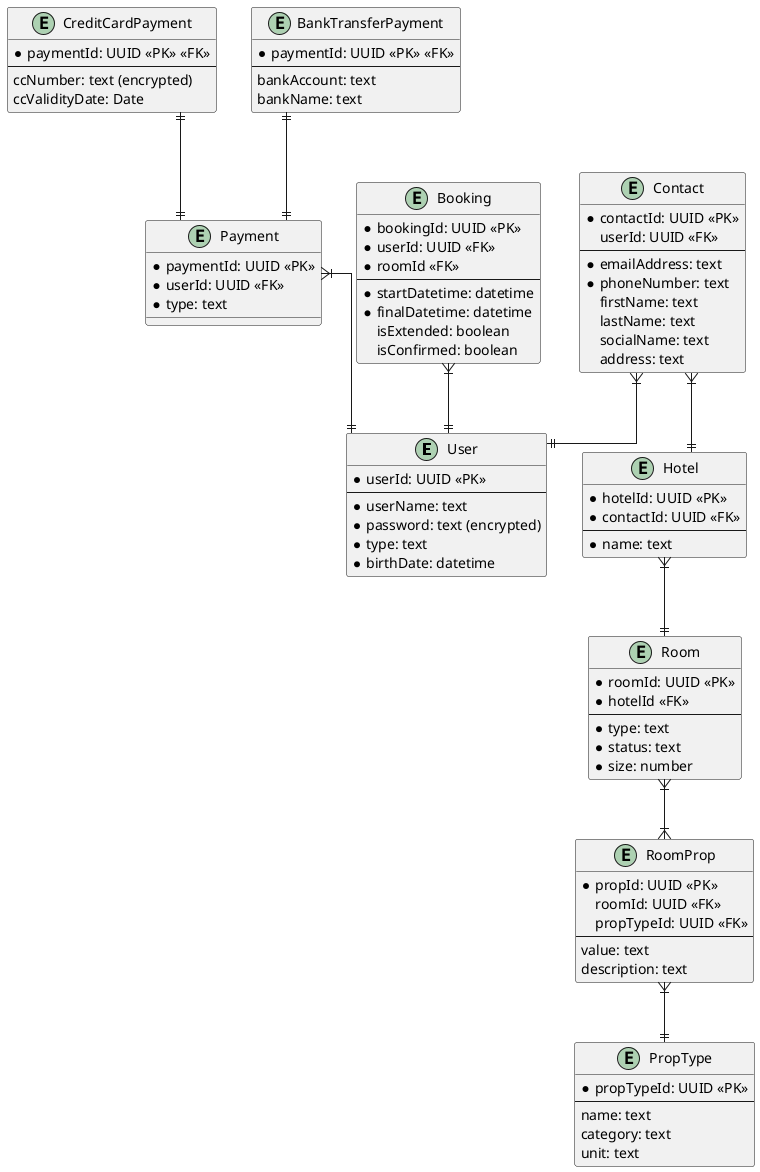 @startuml
    skinparam linetype ortho
    entity "User" {
        *userId: UUID <<PK>>
        --
        *userName: text
        *password: text (encrypted)
        *type: text
        *birthDate: datetime
      }
      
      entity "Contact" {
        *contactId: UUID <<PK>>
        userId: UUID <<FK>>
        --
        *emailAddress: text
        *phoneNumber: text
        firstName: text
        lastName: text
        socialName: text
        address: text
      }

      entity "Payment" {
          *paymentId: UUID <<PK>>
          *userId: UUID <<FK>>
          *type: text
      }

      entity "CreditCardPayment" {
          *paymentId: UUID <<PK>> <<FK>>
          --
          ccNumber: text (encrypted)
          ccValidityDate: Date
      }

      entity "BankTransferPayment" {
          *paymentId: UUID <<PK>> <<FK>>
          --
          bankAccount: text
          bankName: text
      }

      entity "Booking" {
        *bookingId: UUID <<PK>>
        *userId: UUID <<FK>>
        *roomId <<FK>>
        --
        *startDatetime: datetime
        *finalDatetime: datetime
        isExtended: boolean
        isConfirmed: boolean
      }

      entity "Hotel" {
        *hotelId: UUID <<PK>>
        *contactId: UUID <<FK>>
        --
        *name: text
      }

      entity "Room" {
        *roomId: UUID <<PK>>
        *hotelId <<FK>>
        --
        *type: text
        *status: text
        *size: number
      }

      entity "PropType" {
        *propTypeId: UUID <<PK>>
        --
        name: text
        category: text
        unit: text
      }

      entity "RoomProp" {
        *propId: UUID <<PK>>
        roomId: UUID <<FK>>
        propTypeId: UUID <<FK>>
        --
        value: text
        description: text
      }

      Payment }|--|| User
      Contact }|--|| User
      Booking }|--|| User
      Contact }|--|| Hotel
      Hotel }|--|| Room
      Room }|--|{ RoomProp
      RoomProp }|--|| PropType
      BankTransferPayment ||--|| Payment
      CreditCardPayment ||--|| Payment
@enduml